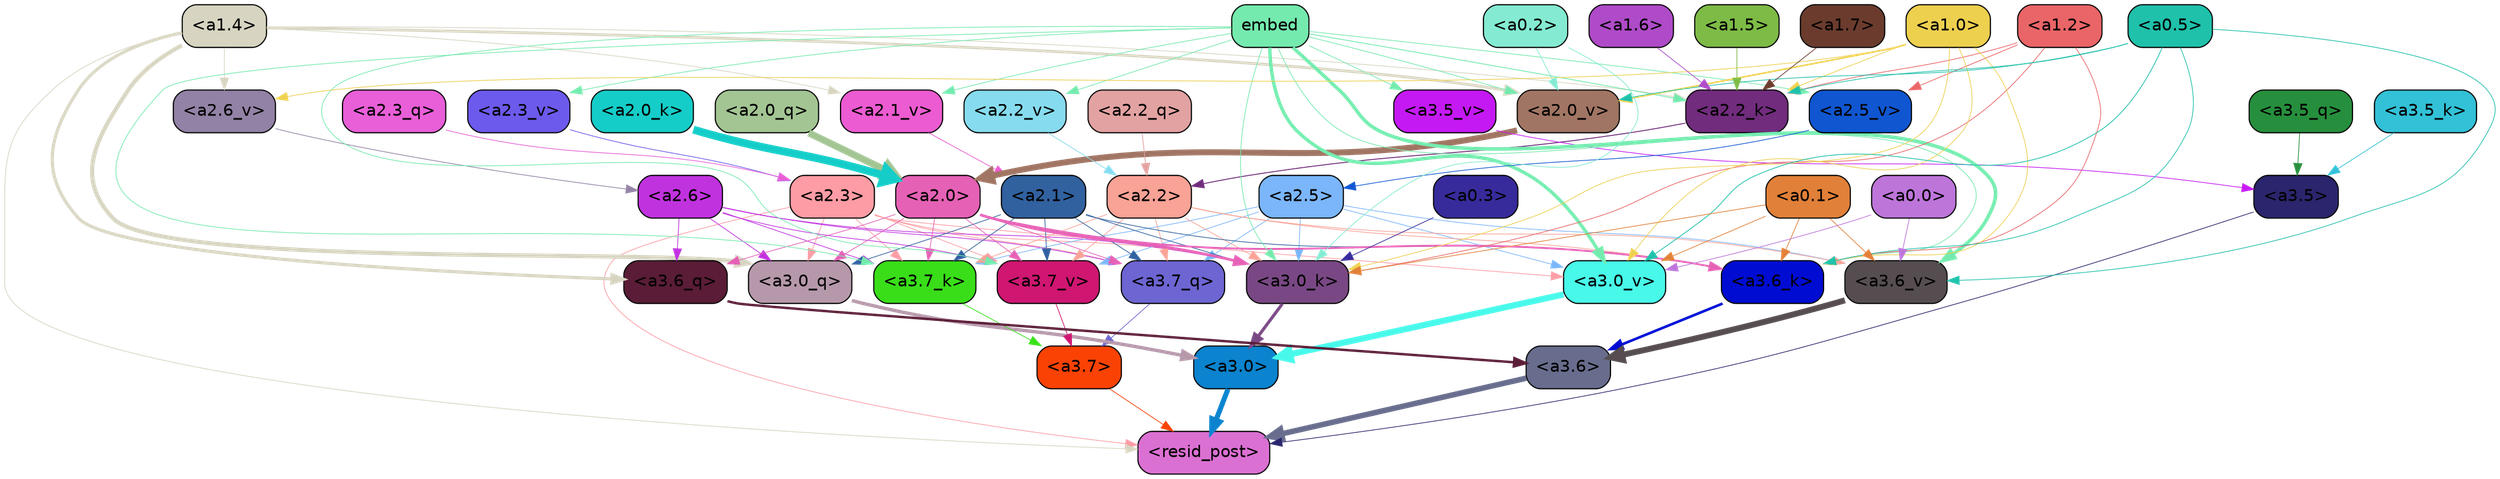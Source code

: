 strict digraph "" {
	graph [bgcolor=transparent,
		layout=dot,
		overlap=false,
		splines=true
	];
	"<a3.7>"	[color=black,
		fillcolor="#fa4205",
		fontname=Helvetica,
		shape=box,
		style="filled, rounded"];
	"<resid_post>"	[color=black,
		fillcolor="#db70d3",
		fontname=Helvetica,
		shape=box,
		style="filled, rounded"];
	"<a3.7>" -> "<resid_post>"	[color="#fa4205",
		penwidth=0.6];
	"<a3.6>"	[color=black,
		fillcolor="#686d8d",
		fontname=Helvetica,
		shape=box,
		style="filled, rounded"];
	"<a3.6>" -> "<resid_post>"	[color="#686d8d",
		penwidth=4.670643210411072];
	"<a3.5>"	[color=black,
		fillcolor="#2a256c",
		fontname=Helvetica,
		shape=box,
		style="filled, rounded"];
	"<a3.5>" -> "<resid_post>"	[color="#2a256c",
		penwidth=0.6];
	"<a3.0>"	[color=black,
		fillcolor="#0b83ce",
		fontname=Helvetica,
		shape=box,
		style="filled, rounded"];
	"<a3.0>" -> "<resid_post>"	[color="#0b83ce",
		penwidth=4.246885180473328];
	"<a2.3>"	[color=black,
		fillcolor="#fd9ca4",
		fontname=Helvetica,
		shape=box,
		style="filled, rounded"];
	"<a2.3>" -> "<resid_post>"	[color="#fd9ca4",
		penwidth=0.6];
	"<a3.7_q>"	[color=black,
		fillcolor="#6d65d2",
		fontname=Helvetica,
		shape=box,
		style="filled, rounded"];
	"<a2.3>" -> "<a3.7_q>"	[color="#fd9ca4",
		penwidth=0.6];
	"<a3.0_q>"	[color=black,
		fillcolor="#b698ab",
		fontname=Helvetica,
		shape=box,
		style="filled, rounded"];
	"<a2.3>" -> "<a3.0_q>"	[color="#fd9ca4",
		penwidth=0.6];
	"<a3.7_k>"	[color=black,
		fillcolor="#39de19",
		fontname=Helvetica,
		shape=box,
		style="filled, rounded"];
	"<a2.3>" -> "<a3.7_k>"	[color="#fd9ca4",
		penwidth=0.6];
	"<a3.0_k>"	[color=black,
		fillcolor="#794884",
		fontname=Helvetica,
		shape=box,
		style="filled, rounded"];
	"<a2.3>" -> "<a3.0_k>"	[color="#fd9ca4",
		penwidth=0.6];
	"<a3.7_v>"	[color=black,
		fillcolor="#cf1671",
		fontname=Helvetica,
		shape=box,
		style="filled, rounded"];
	"<a2.3>" -> "<a3.7_v>"	[color="#fd9ca4",
		penwidth=0.6];
	"<a3.0_v>"	[color=black,
		fillcolor="#48f9e9",
		fontname=Helvetica,
		shape=box,
		style="filled, rounded"];
	"<a2.3>" -> "<a3.0_v>"	[color="#fd9ca4",
		penwidth=0.6];
	"<a1.4>"	[color=black,
		fillcolor="#d7d5c1",
		fontname=Helvetica,
		shape=box,
		style="filled, rounded"];
	"<a1.4>" -> "<resid_post>"	[color="#d7d5c1",
		penwidth=0.6];
	"<a3.6_q>"	[color=black,
		fillcolor="#5a1c36",
		fontname=Helvetica,
		shape=box,
		style="filled, rounded"];
	"<a1.4>" -> "<a3.6_q>"	[color="#d7d5c1",
		penwidth=2.6487714648246765];
	"<a1.4>" -> "<a3.0_q>"	[color="#d7d5c1",
		penwidth=3.477886103093624];
	"<a2.2_k>"	[color=black,
		fillcolor="#712c7d",
		fontname=Helvetica,
		shape=box,
		style="filled, rounded"];
	"<a1.4>" -> "<a2.2_k>"	[color="#d7d5c1",
		penwidth=0.6];
	"<a2.6_v>"	[color=black,
		fillcolor="#9282a5",
		fontname=Helvetica,
		shape=box,
		style="filled, rounded"];
	"<a1.4>" -> "<a2.6_v>"	[color="#d7d5c1",
		penwidth=0.6];
	"<a2.1_v>"	[color=black,
		fillcolor="#ec5bd1",
		fontname=Helvetica,
		shape=box,
		style="filled, rounded"];
	"<a1.4>" -> "<a2.1_v>"	[color="#d7d5c1",
		penwidth=0.6];
	"<a2.0_v>"	[color=black,
		fillcolor="#a17563",
		fontname=Helvetica,
		shape=box,
		style="filled, rounded"];
	"<a1.4>" -> "<a2.0_v>"	[color="#d7d5c1",
		penwidth=2.3358620405197144];
	"<a3.7_q>" -> "<a3.7>"	[color="#6d65d2",
		penwidth=0.6];
	"<a3.6_q>" -> "<a3.6>"	[color="#5a1c36",
		penwidth=2.03758105635643];
	"<a3.5_q>"	[color=black,
		fillcolor="#268f3d",
		fontname=Helvetica,
		shape=box,
		style="filled, rounded"];
	"<a3.5_q>" -> "<a3.5>"	[color="#268f3d",
		penwidth=0.6];
	"<a3.0_q>" -> "<a3.0>"	[color="#b698ab",
		penwidth=2.8638100624084473];
	"<a3.7_k>" -> "<a3.7>"	[color="#39de19",
		penwidth=0.6];
	"<a3.6_k>"	[color=black,
		fillcolor="#000cd1",
		fontname=Helvetica,
		shape=box,
		style="filled, rounded"];
	"<a3.6_k>" -> "<a3.6>"	[color="#000cd1",
		penwidth=2.174198240041733];
	"<a3.5_k>"	[color=black,
		fillcolor="#32c1d7",
		fontname=Helvetica,
		shape=box,
		style="filled, rounded"];
	"<a3.5_k>" -> "<a3.5>"	[color="#32c1d7",
		penwidth=0.6];
	"<a3.0_k>" -> "<a3.0>"	[color="#794884",
		penwidth=2.6274144649505615];
	"<a3.7_v>" -> "<a3.7>"	[color="#cf1671",
		penwidth=0.6];
	"<a3.6_v>"	[color=black,
		fillcolor="#564d50",
		fontname=Helvetica,
		shape=box,
		style="filled, rounded"];
	"<a3.6_v>" -> "<a3.6>"	[color="#564d50",
		penwidth=5.002329230308533];
	"<a3.5_v>"	[color=black,
		fillcolor="#c519f4",
		fontname=Helvetica,
		shape=box,
		style="filled, rounded"];
	"<a3.5_v>" -> "<a3.5>"	[color="#c519f4",
		penwidth=0.6];
	"<a3.0_v>" -> "<a3.0>"	[color="#48f9e9",
		penwidth=5.188832879066467];
	"<a2.6>"	[color=black,
		fillcolor="#c132df",
		fontname=Helvetica,
		shape=box,
		style="filled, rounded"];
	"<a2.6>" -> "<a3.7_q>"	[color="#c132df",
		penwidth=0.6];
	"<a2.6>" -> "<a3.6_q>"	[color="#c132df",
		penwidth=0.6];
	"<a2.6>" -> "<a3.0_q>"	[color="#c132df",
		penwidth=0.6];
	"<a2.6>" -> "<a3.7_k>"	[color="#c132df",
		penwidth=0.6];
	"<a2.6>" -> "<a3.0_k>"	[color="#c132df",
		penwidth=0.6];
	"<a2.6>" -> "<a3.7_v>"	[color="#c132df",
		penwidth=0.6];
	"<a2.5>"	[color=black,
		fillcolor="#7bb6fa",
		fontname=Helvetica,
		shape=box,
		style="filled, rounded"];
	"<a2.5>" -> "<a3.7_q>"	[color="#7bb6fa",
		penwidth=0.6];
	"<a2.5>" -> "<a3.7_k>"	[color="#7bb6fa",
		penwidth=0.6];
	"<a2.5>" -> "<a3.0_k>"	[color="#7bb6fa",
		penwidth=0.6];
	"<a2.5>" -> "<a3.7_v>"	[color="#7bb6fa",
		penwidth=0.6];
	"<a2.5>" -> "<a3.6_v>"	[color="#7bb6fa",
		penwidth=0.6];
	"<a2.5>" -> "<a3.0_v>"	[color="#7bb6fa",
		penwidth=0.6];
	"<a2.2>"	[color=black,
		fillcolor="#f9a296",
		fontname=Helvetica,
		shape=box,
		style="filled, rounded"];
	"<a2.2>" -> "<a3.7_q>"	[color="#f9a296",
		penwidth=0.6];
	"<a2.2>" -> "<a3.7_k>"	[color="#f9a296",
		penwidth=0.6];
	"<a2.2>" -> "<a3.6_k>"	[color="#f9a296",
		penwidth=0.6];
	"<a2.2>" -> "<a3.0_k>"	[color="#f9a296",
		penwidth=0.6];
	"<a2.2>" -> "<a3.7_v>"	[color="#f9a296",
		penwidth=0.6];
	"<a2.2>" -> "<a3.6_v>"	[color="#f9a296",
		penwidth=0.6];
	"<a2.1>"	[color=black,
		fillcolor="#31619f",
		fontname=Helvetica,
		shape=box,
		style="filled, rounded"];
	"<a2.1>" -> "<a3.7_q>"	[color="#31619f",
		penwidth=0.6];
	"<a2.1>" -> "<a3.0_q>"	[color="#31619f",
		penwidth=0.6];
	"<a2.1>" -> "<a3.7_k>"	[color="#31619f",
		penwidth=0.6];
	"<a2.1>" -> "<a3.6_k>"	[color="#31619f",
		penwidth=0.6];
	"<a2.1>" -> "<a3.0_k>"	[color="#31619f",
		penwidth=0.6];
	"<a2.1>" -> "<a3.7_v>"	[color="#31619f",
		penwidth=0.6];
	"<a2.0>"	[color=black,
		fillcolor="#e561b5",
		fontname=Helvetica,
		shape=box,
		style="filled, rounded"];
	"<a2.0>" -> "<a3.7_q>"	[color="#e561b5",
		penwidth=0.6];
	"<a2.0>" -> "<a3.6_q>"	[color="#e561b5",
		penwidth=0.6];
	"<a2.0>" -> "<a3.0_q>"	[color="#e561b5",
		penwidth=0.6];
	"<a2.0>" -> "<a3.7_k>"	[color="#e561b5",
		penwidth=0.6];
	"<a2.0>" -> "<a3.6_k>"	[color="#e561b5",
		penwidth=1.5417278409004211];
	"<a2.0>" -> "<a3.0_k>"	[color="#e561b5",
		penwidth=2.23091459274292];
	"<a2.0>" -> "<a3.7_v>"	[color="#e561b5",
		penwidth=0.6];
	embed	[color=black,
		fillcolor="#74eaae",
		fontname=Helvetica,
		shape=box,
		style="filled, rounded"];
	embed -> "<a3.7_k>"	[color="#74eaae",
		penwidth=0.6];
	embed -> "<a3.6_k>"	[color="#74eaae",
		penwidth=0.6];
	embed -> "<a3.0_k>"	[color="#74eaae",
		penwidth=0.6];
	embed -> "<a3.7_v>"	[color="#74eaae",
		penwidth=0.6];
	embed -> "<a3.6_v>"	[color="#74eaae",
		penwidth=2.9511587619781494];
	embed -> "<a3.5_v>"	[color="#74eaae",
		penwidth=0.6];
	embed -> "<a3.0_v>"	[color="#74eaae",
		penwidth=2.8577730655670166];
	embed -> "<a2.2_k>"	[color="#74eaae",
		penwidth=0.69573974609375];
	"<a2.5_v>"	[color=black,
		fillcolor="#1056d1",
		fontname=Helvetica,
		shape=box,
		style="filled, rounded"];
	embed -> "<a2.5_v>"	[color="#74eaae",
		penwidth=0.6];
	"<a2.3_v>"	[color=black,
		fillcolor="#6c5aec",
		fontname=Helvetica,
		shape=box,
		style="filled, rounded"];
	embed -> "<a2.3_v>"	[color="#74eaae",
		penwidth=0.6];
	"<a2.2_v>"	[color=black,
		fillcolor="#86dcee",
		fontname=Helvetica,
		shape=box,
		style="filled, rounded"];
	embed -> "<a2.2_v>"	[color="#74eaae",
		penwidth=0.6];
	embed -> "<a2.1_v>"	[color="#74eaae",
		penwidth=0.6];
	embed -> "<a2.0_v>"	[color="#74eaae",
		penwidth=0.6];
	"<a1.2>"	[color=black,
		fillcolor="#ea6567",
		fontname=Helvetica,
		shape=box,
		style="filled, rounded"];
	"<a1.2>" -> "<a3.6_k>"	[color="#ea6567",
		penwidth=0.6];
	"<a1.2>" -> "<a3.0_k>"	[color="#ea6567",
		penwidth=0.6];
	"<a1.2>" -> "<a2.2_k>"	[color="#ea6567",
		penwidth=0.6];
	"<a1.2>" -> "<a2.5_v>"	[color="#ea6567",
		penwidth=0.6];
	"<a1.0>"	[color=black,
		fillcolor="#eed04f",
		fontname=Helvetica,
		shape=box,
		style="filled, rounded"];
	"<a1.0>" -> "<a3.6_k>"	[color="#eed04f",
		penwidth=0.6];
	"<a1.0>" -> "<a3.0_k>"	[color="#eed04f",
		penwidth=0.6];
	"<a1.0>" -> "<a3.0_v>"	[color="#eed04f",
		penwidth=0.6];
	"<a1.0>" -> "<a2.2_k>"	[color="#eed04f",
		penwidth=0.6];
	"<a1.0>" -> "<a2.6_v>"	[color="#eed04f",
		penwidth=0.6];
	"<a1.0>" -> "<a2.0_v>"	[color="#eed04f",
		penwidth=1.3103609085083008];
	"<a0.5>"	[color=black,
		fillcolor="#1fc1ab",
		fontname=Helvetica,
		shape=box,
		style="filled, rounded"];
	"<a0.5>" -> "<a3.6_k>"	[color="#1fc1ab",
		penwidth=0.6];
	"<a0.5>" -> "<a3.6_v>"	[color="#1fc1ab",
		penwidth=0.6];
	"<a0.5>" -> "<a3.0_v>"	[color="#1fc1ab",
		penwidth=0.6446345448493958];
	"<a0.5>" -> "<a2.2_k>"	[color="#1fc1ab",
		penwidth=0.6];
	"<a0.5>" -> "<a2.0_v>"	[color="#1fc1ab",
		penwidth=0.6];
	"<a0.1>"	[color=black,
		fillcolor="#e18038",
		fontname=Helvetica,
		shape=box,
		style="filled, rounded"];
	"<a0.1>" -> "<a3.6_k>"	[color="#e18038",
		penwidth=0.6];
	"<a0.1>" -> "<a3.0_k>"	[color="#e18038",
		penwidth=0.6];
	"<a0.1>" -> "<a3.6_v>"	[color="#e18038",
		penwidth=0.6];
	"<a0.1>" -> "<a3.0_v>"	[color="#e18038",
		penwidth=0.6];
	"<a0.3>"	[color=black,
		fillcolor="#372b9c",
		fontname=Helvetica,
		shape=box,
		style="filled, rounded"];
	"<a0.3>" -> "<a3.0_k>"	[color="#372b9c",
		penwidth=0.6];
	"<a0.2>"	[color=black,
		fillcolor="#84ebd2",
		fontname=Helvetica,
		shape=box,
		style="filled, rounded"];
	"<a0.2>" -> "<a3.0_k>"	[color="#84ebd2",
		penwidth=0.6];
	"<a0.2>" -> "<a2.0_v>"	[color="#84ebd2",
		penwidth=0.6];
	"<a0.0>"	[color=black,
		fillcolor="#bd75da",
		fontname=Helvetica,
		shape=box,
		style="filled, rounded"];
	"<a0.0>" -> "<a3.6_v>"	[color="#bd75da",
		penwidth=0.6];
	"<a0.0>" -> "<a3.0_v>"	[color="#bd75da",
		penwidth=0.6];
	"<a2.3_q>"	[color=black,
		fillcolor="#e85fd8",
		fontname=Helvetica,
		shape=box,
		style="filled, rounded"];
	"<a2.3_q>" -> "<a2.3>"	[color="#e85fd8",
		penwidth=0.6];
	"<a2.2_q>"	[color=black,
		fillcolor="#e3a2a2",
		fontname=Helvetica,
		shape=box,
		style="filled, rounded"];
	"<a2.2_q>" -> "<a2.2>"	[color="#e3a2a2",
		penwidth=0.6407594680786133];
	"<a2.0_q>"	[color=black,
		fillcolor="#a3c593",
		fontname=Helvetica,
		shape=box,
		style="filled, rounded"];
	"<a2.0_q>" -> "<a2.0>"	[color="#a3c593",
		penwidth=5.885338068008423];
	"<a2.2_k>" -> "<a2.2>"	[color="#712c7d",
		penwidth=0.7811911106109619];
	"<a2.0_k>"	[color=black,
		fillcolor="#15cdc8",
		fontname=Helvetica,
		shape=box,
		style="filled, rounded"];
	"<a2.0_k>" -> "<a2.0>"	[color="#15cdc8",
		penwidth=6.657835483551025];
	"<a2.6_v>" -> "<a2.6>"	[color="#9282a5",
		penwidth=0.6];
	"<a2.5_v>" -> "<a2.5>"	[color="#1056d1",
		penwidth=0.6];
	"<a2.3_v>" -> "<a2.3>"	[color="#6c5aec",
		penwidth=0.6];
	"<a2.2_v>" -> "<a2.2>"	[color="#86dcee",
		penwidth=0.6];
	"<a2.1_v>" -> "<a2.1>"	[color="#ec5bd1",
		penwidth=0.6];
	"<a2.0_v>" -> "<a2.0>"	[color="#a17563",
		penwidth=5.070239782333374];
	"<a1.7>"	[color=black,
		fillcolor="#6b3c2e",
		fontname=Helvetica,
		shape=box,
		style="filled, rounded"];
	"<a1.7>" -> "<a2.2_k>"	[color="#6b3c2e",
		penwidth=0.6];
	"<a1.6>"	[color=black,
		fillcolor="#af4bc8",
		fontname=Helvetica,
		shape=box,
		style="filled, rounded"];
	"<a1.6>" -> "<a2.2_k>"	[color="#af4bc8",
		penwidth=0.6];
	"<a1.5>"	[color=black,
		fillcolor="#7ebb46",
		fontname=Helvetica,
		shape=box,
		style="filled, rounded"];
	"<a1.5>" -> "<a2.2_k>"	[color="#7ebb46",
		penwidth=0.6];
}
